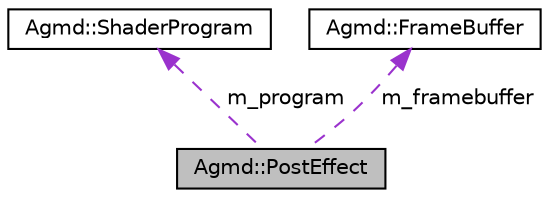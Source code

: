 digraph "Agmd::PostEffect"
{
  edge [fontname="Helvetica",fontsize="10",labelfontname="Helvetica",labelfontsize="10"];
  node [fontname="Helvetica",fontsize="10",shape=record];
  Node1 [label="Agmd::PostEffect",height=0.2,width=0.4,color="black", fillcolor="grey75", style="filled" fontcolor="black"];
  Node2 -> Node1 [dir="back",color="darkorchid3",fontsize="10",style="dashed",label=" m_program" ];
  Node2 [label="Agmd::ShaderProgram",height=0.2,width=0.4,color="black", fillcolor="white", style="filled",URL="$class_agmd_1_1_shader_program.html"];
  Node3 -> Node1 [dir="back",color="darkorchid3",fontsize="10",style="dashed",label=" m_framebuffer" ];
  Node3 [label="Agmd::FrameBuffer",height=0.2,width=0.4,color="black", fillcolor="white", style="filled",URL="$class_agmd_1_1_frame_buffer.html"];
}

